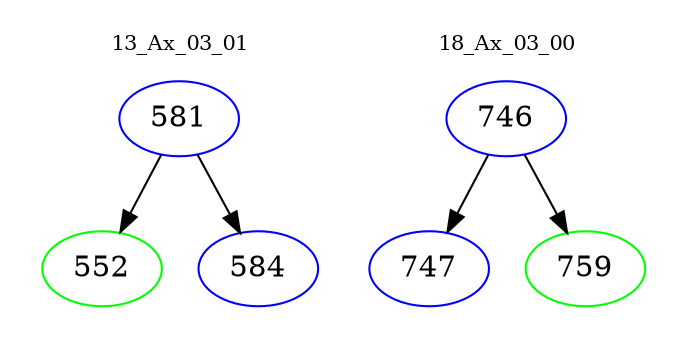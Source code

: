 digraph{
subgraph cluster_0 {
color = white
label = "13_Ax_03_01";
fontsize=10;
T0_581 [label="581", color="blue"]
T0_581 -> T0_552 [color="black"]
T0_552 [label="552", color="green"]
T0_581 -> T0_584 [color="black"]
T0_584 [label="584", color="blue"]
}
subgraph cluster_1 {
color = white
label = "18_Ax_03_00";
fontsize=10;
T1_746 [label="746", color="blue"]
T1_746 -> T1_747 [color="black"]
T1_747 [label="747", color="blue"]
T1_746 -> T1_759 [color="black"]
T1_759 [label="759", color="green"]
}
}
